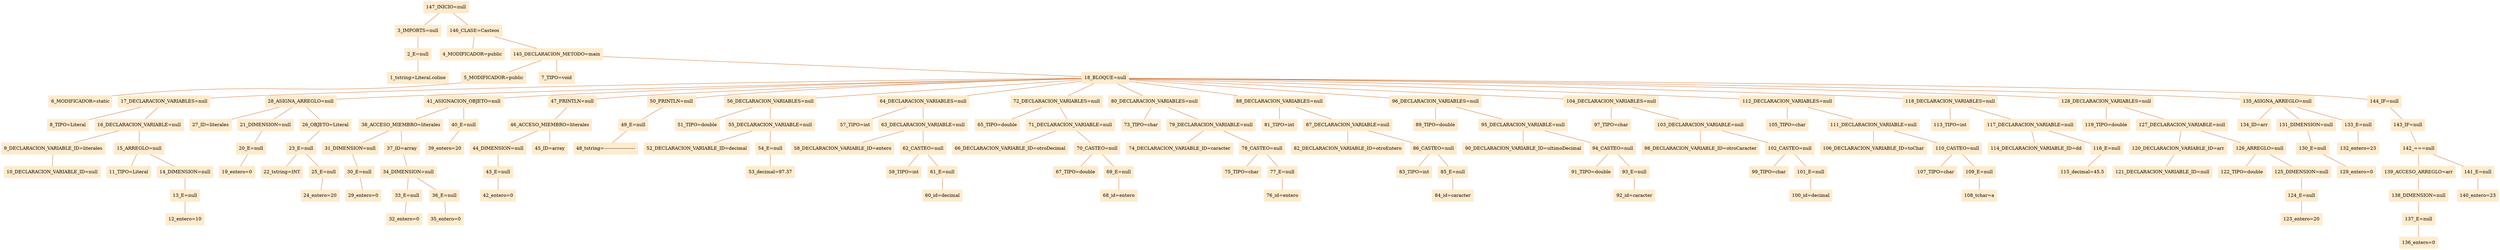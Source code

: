 digraph G {node[shape=box, style=filled, color=blanchedalmond]; edge[color=chocolate3, dir=none];rankdir=UD 

"147_INICIO=null"->"3_IMPORTS=null"
"3_IMPORTS=null"->"2_E=null"
"2_E=null"->"1_tstring=Literal.coline"
"147_INICIO=null"->"146_CLASE=Casteos"
"146_CLASE=Casteos"->"4_MODIFICADOR=public"
"146_CLASE=Casteos"->"145_DECLARACION_METODO=main"
"145_DECLARACION_METODO=main"->"5_MODIFICADOR=public"
"5_MODIFICADOR=public"->"6_MODIFICADOR=static"
"145_DECLARACION_METODO=main"->"7_TIPO=void"
"145_DECLARACION_METODO=main"->"18_BLOQUE=null"
"18_BLOQUE=null"->"17_DECLARACION_VARIABLES=null"
"17_DECLARACION_VARIABLES=null"->"8_TIPO=Literal"
"17_DECLARACION_VARIABLES=null"->"16_DECLARACION_VARIABLE=null"
"16_DECLARACION_VARIABLE=null"->"9_DECLARACION_VARIABLE_ID=literales"
"9_DECLARACION_VARIABLE_ID=literales"->"10_DECLARACION_VARIABLE_ID=null"
"16_DECLARACION_VARIABLE=null"->"15_ARREGLO=null"
"15_ARREGLO=null"->"11_TIPO=Literal"
"15_ARREGLO=null"->"14_DIMENSION=null"
"14_DIMENSION=null"->"13_E=null"
"13_E=null"->"12_entero=10"
"18_BLOQUE=null"->"28_ASIGNA_ARREGLO=null"
"28_ASIGNA_ARREGLO=null"->"27_ID=literales"
"28_ASIGNA_ARREGLO=null"->"21_DIMENSION=null"
"21_DIMENSION=null"->"20_E=null"
"20_E=null"->"19_entero=0"
"28_ASIGNA_ARREGLO=null"->"26_OBJETO=Literal"
"26_OBJETO=Literal"->"23_E=null"
"23_E=null"->"22_tstring=INT"
"23_E=null"->"25_E=null"
"25_E=null"->"24_entero=20"
"18_BLOQUE=null"->"41_ASIGNACION_OBJETO=null"
"41_ASIGNACION_OBJETO=null"->"38_ACCESO_MIEMBRO=literales"
"38_ACCESO_MIEMBRO=literales"->"31_DIMENSION=null"
"31_DIMENSION=null"->"30_E=null"
"30_E=null"->"29_entero=0"
"38_ACCESO_MIEMBRO=literales"->"37_ID=array"
"37_ID=array"->"34_DIMENSION=null"
"34_DIMENSION=null"->"33_E=null"
"33_E=null"->"32_entero=0"
"34_DIMENSION=null"->"36_E=null"
"36_E=null"->"35_entero=0"
"41_ASIGNACION_OBJETO=null"->"40_E=null"
"40_E=null"->"39_entero=20"
"18_BLOQUE=null"->"47_PRINTLN=null"
"47_PRINTLN=null"->"46_ACCESO_MIEMBRO=literales"
"46_ACCESO_MIEMBRO=literales"->"44_DIMENSION=null"
"44_DIMENSION=null"->"43_E=null"
"43_E=null"->"42_entero=0"
"46_ACCESO_MIEMBRO=literales"->"45_ID=array"
"18_BLOQUE=null"->"50_PRINTLN=null"
"50_PRINTLN=null"->"49_E=null"
"49_E=null"->"48_tstring=---------------------"
"18_BLOQUE=null"->"56_DECLARACION_VARIABLES=null"
"56_DECLARACION_VARIABLES=null"->"51_TIPO=double"
"56_DECLARACION_VARIABLES=null"->"55_DECLARACION_VARIABLE=null"
"55_DECLARACION_VARIABLE=null"->"52_DECLARACION_VARIABLE_ID=decimal"
"55_DECLARACION_VARIABLE=null"->"54_E=null"
"54_E=null"->"53_decimal=97.37"
"18_BLOQUE=null"->"64_DECLARACION_VARIABLES=null"
"64_DECLARACION_VARIABLES=null"->"57_TIPO=int"
"64_DECLARACION_VARIABLES=null"->"63_DECLARACION_VARIABLE=null"
"63_DECLARACION_VARIABLE=null"->"58_DECLARACION_VARIABLE_ID=entero"
"63_DECLARACION_VARIABLE=null"->"62_CASTEO=null"
"62_CASTEO=null"->"59_TIPO=int"
"62_CASTEO=null"->"61_E=null"
"61_E=null"->"60_id=decimal"
"18_BLOQUE=null"->"72_DECLARACION_VARIABLES=null"
"72_DECLARACION_VARIABLES=null"->"65_TIPO=double"
"72_DECLARACION_VARIABLES=null"->"71_DECLARACION_VARIABLE=null"
"71_DECLARACION_VARIABLE=null"->"66_DECLARACION_VARIABLE_ID=otroDecimal"
"71_DECLARACION_VARIABLE=null"->"70_CASTEO=null"
"70_CASTEO=null"->"67_TIPO=double"
"70_CASTEO=null"->"69_E=null"
"69_E=null"->"68_id=entero"
"18_BLOQUE=null"->"80_DECLARACION_VARIABLES=null"
"80_DECLARACION_VARIABLES=null"->"73_TIPO=char"
"80_DECLARACION_VARIABLES=null"->"79_DECLARACION_VARIABLE=null"
"79_DECLARACION_VARIABLE=null"->"74_DECLARACION_VARIABLE_ID=caracter"
"79_DECLARACION_VARIABLE=null"->"78_CASTEO=null"
"78_CASTEO=null"->"75_TIPO=char"
"78_CASTEO=null"->"77_E=null"
"77_E=null"->"76_id=entero"
"18_BLOQUE=null"->"88_DECLARACION_VARIABLES=null"
"88_DECLARACION_VARIABLES=null"->"81_TIPO=int"
"88_DECLARACION_VARIABLES=null"->"87_DECLARACION_VARIABLE=null"
"87_DECLARACION_VARIABLE=null"->"82_DECLARACION_VARIABLE_ID=otroEntero"
"87_DECLARACION_VARIABLE=null"->"86_CASTEO=null"
"86_CASTEO=null"->"83_TIPO=int"
"86_CASTEO=null"->"85_E=null"
"85_E=null"->"84_id=caracter"
"18_BLOQUE=null"->"96_DECLARACION_VARIABLES=null"
"96_DECLARACION_VARIABLES=null"->"89_TIPO=double"
"96_DECLARACION_VARIABLES=null"->"95_DECLARACION_VARIABLE=null"
"95_DECLARACION_VARIABLE=null"->"90_DECLARACION_VARIABLE_ID=ultimoDecimal"
"95_DECLARACION_VARIABLE=null"->"94_CASTEO=null"
"94_CASTEO=null"->"91_TIPO=double"
"94_CASTEO=null"->"93_E=null"
"93_E=null"->"92_id=caracter"
"18_BLOQUE=null"->"104_DECLARACION_VARIABLES=null"
"104_DECLARACION_VARIABLES=null"->"97_TIPO=char"
"104_DECLARACION_VARIABLES=null"->"103_DECLARACION_VARIABLE=null"
"103_DECLARACION_VARIABLE=null"->"98_DECLARACION_VARIABLE_ID=otroCaracter"
"103_DECLARACION_VARIABLE=null"->"102_CASTEO=null"
"102_CASTEO=null"->"99_TIPO=char"
"102_CASTEO=null"->"101_E=null"
"101_E=null"->"100_id=decimal"
"18_BLOQUE=null"->"112_DECLARACION_VARIABLES=null"
"112_DECLARACION_VARIABLES=null"->"105_TIPO=char"
"112_DECLARACION_VARIABLES=null"->"111_DECLARACION_VARIABLE=null"
"111_DECLARACION_VARIABLE=null"->"106_DECLARACION_VARIABLE_ID=toChar"
"111_DECLARACION_VARIABLE=null"->"110_CASTEO=null"
"110_CASTEO=null"->"107_TIPO=char"
"110_CASTEO=null"->"109_E=null"
"109_E=null"->"108_tchar=a"
"18_BLOQUE=null"->"118_DECLARACION_VARIABLES=null"
"118_DECLARACION_VARIABLES=null"->"113_TIPO=int"
"118_DECLARACION_VARIABLES=null"->"117_DECLARACION_VARIABLE=null"
"117_DECLARACION_VARIABLE=null"->"114_DECLARACION_VARIABLE_ID=dd"
"117_DECLARACION_VARIABLE=null"->"116_E=null"
"116_E=null"->"115_decimal=45.5"
"18_BLOQUE=null"->"128_DECLARACION_VARIABLES=null"
"128_DECLARACION_VARIABLES=null"->"119_TIPO=double"
"128_DECLARACION_VARIABLES=null"->"127_DECLARACION_VARIABLE=null"
"127_DECLARACION_VARIABLE=null"->"120_DECLARACION_VARIABLE_ID=arr"
"120_DECLARACION_VARIABLE_ID=arr"->"121_DECLARACION_VARIABLE_ID=null"
"127_DECLARACION_VARIABLE=null"->"126_ARREGLO=null"
"126_ARREGLO=null"->"122_TIPO=double"
"126_ARREGLO=null"->"125_DIMENSION=null"
"125_DIMENSION=null"->"124_E=null"
"124_E=null"->"123_entero=20"
"18_BLOQUE=null"->"135_ASIGNA_ARREGLO=null"
"135_ASIGNA_ARREGLO=null"->"134_ID=arr"
"135_ASIGNA_ARREGLO=null"->"131_DIMENSION=null"
"131_DIMENSION=null"->"130_E=null"
"130_E=null"->"129_entero=0"
"135_ASIGNA_ARREGLO=null"->"133_E=null"
"133_E=null"->"132_entero=23"
"18_BLOQUE=null"->"144_IF=null"
"144_IF=null"->"143_IF=null"
"143_IF=null"->"142_===null"
"142_===null"->"139_ACCESO_ARREGLO=arr"
"139_ACCESO_ARREGLO=arr"->"138_DIMENSION=null"
"138_DIMENSION=null"->"137_E=null"
"137_E=null"->"136_entero=0"
"142_===null"->"141_E=null"
"141_E=null"->"140_entero=23"


}

